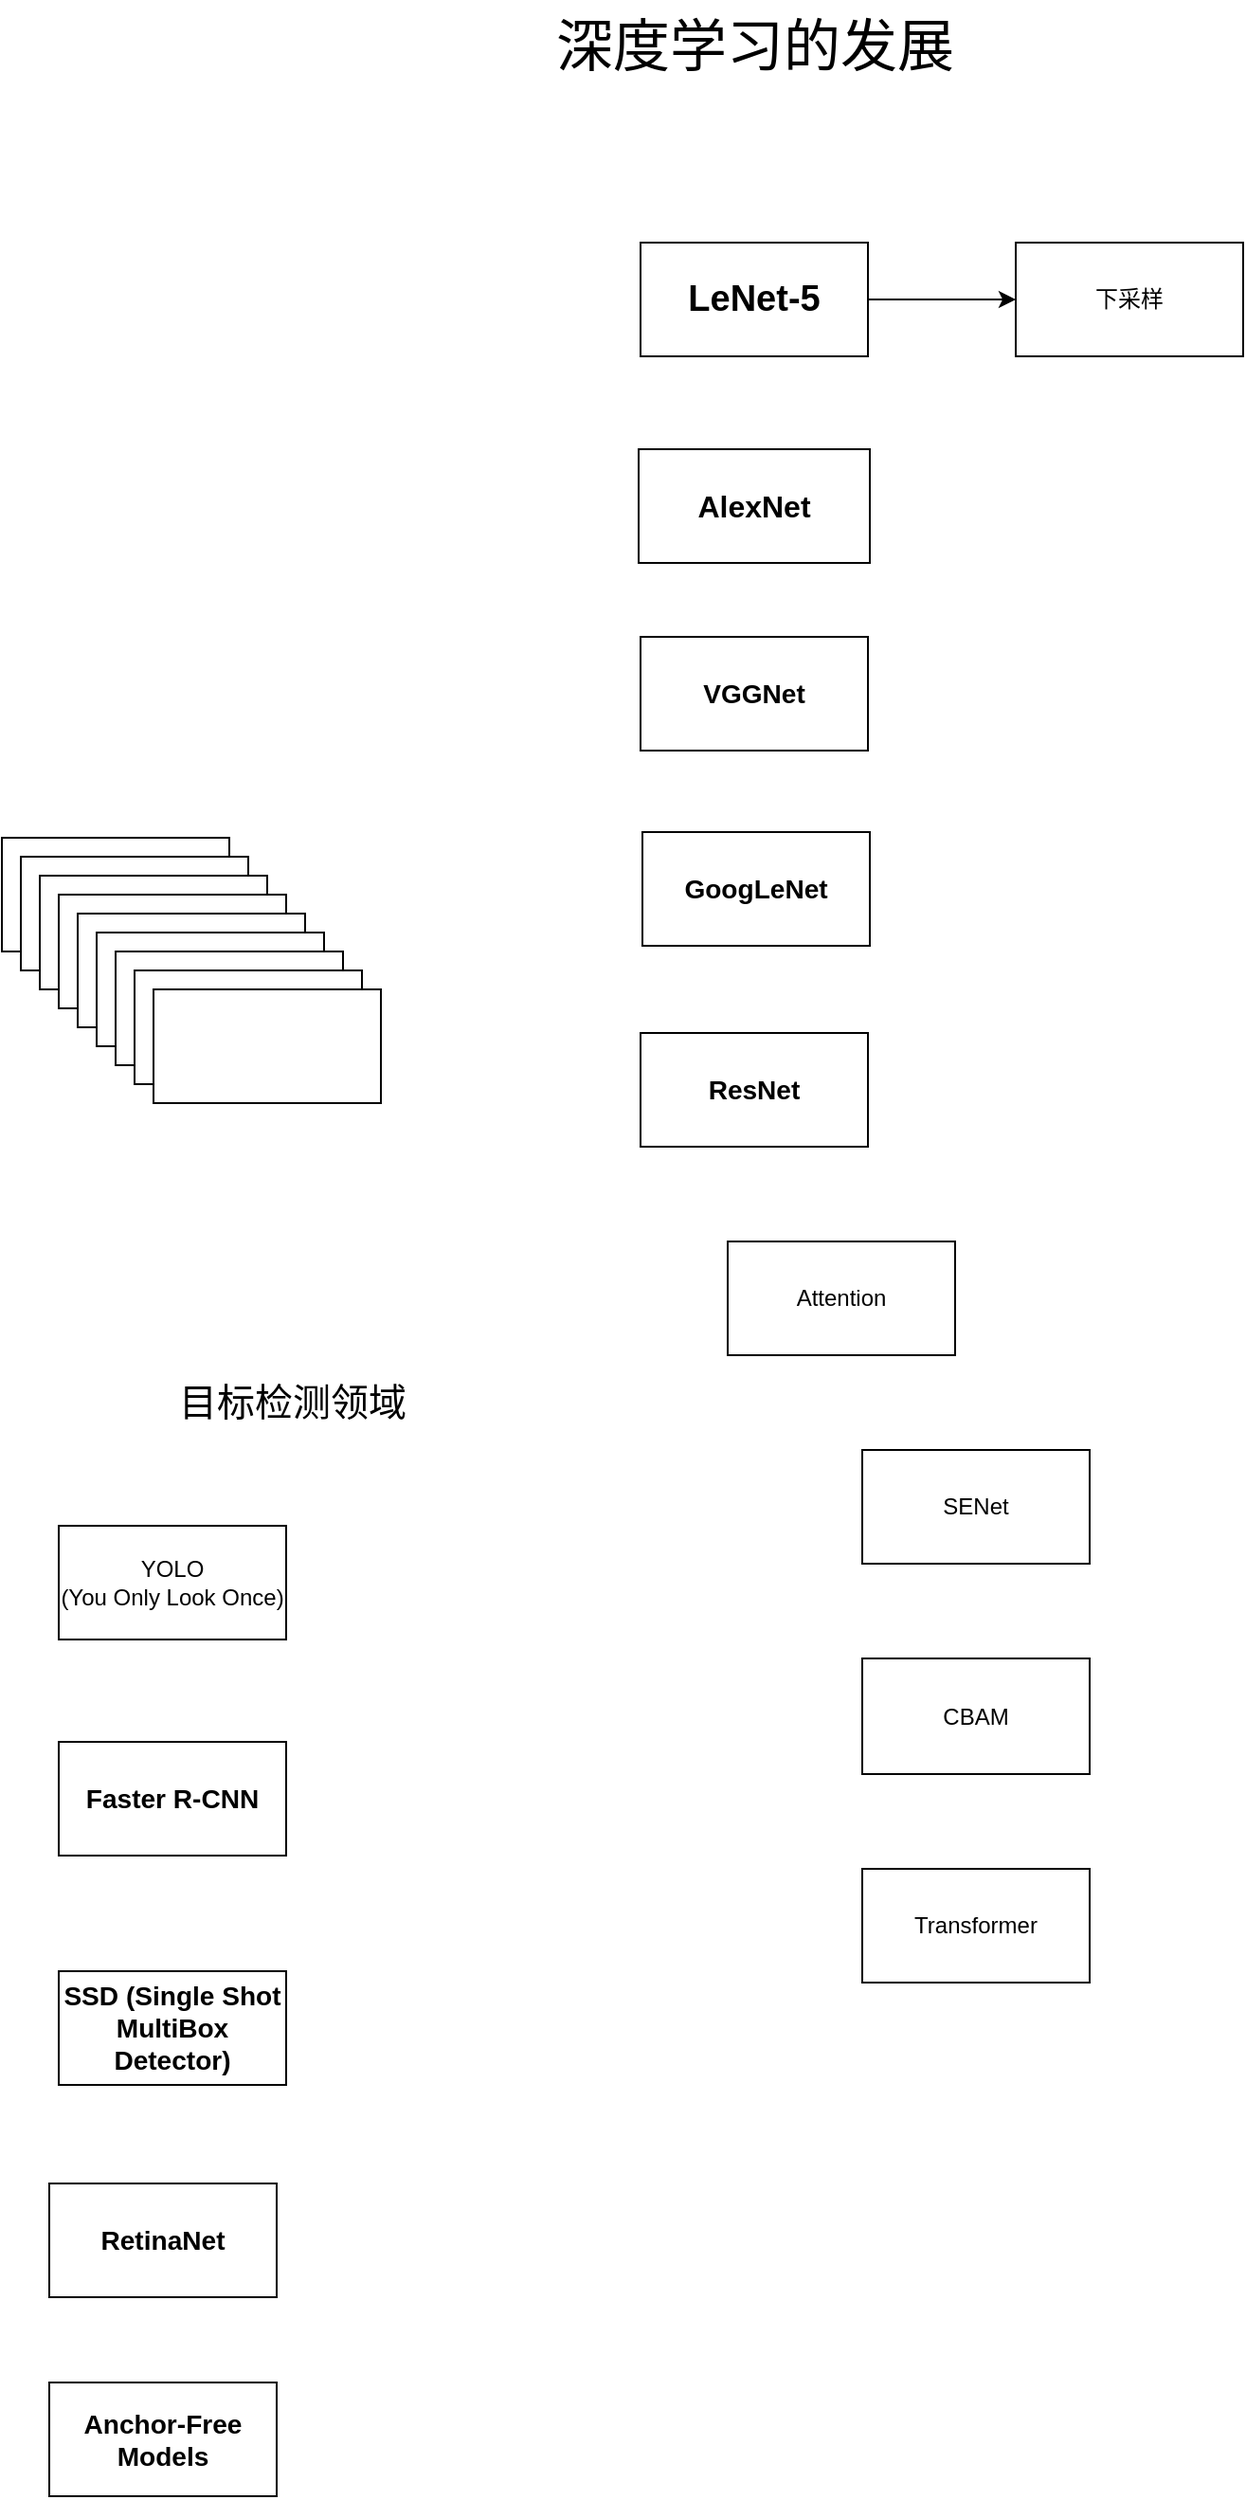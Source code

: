 <mxfile version="23.1.8" type="github">
  <diagram name="Page-1" id="WEH9xrTXncNTX4dx-r0v">
    <mxGraphModel dx="1374" dy="652" grid="0" gridSize="10" guides="1" tooltips="1" connect="1" arrows="1" fold="1" page="1" pageScale="1" pageWidth="850" pageHeight="1100" math="1" shadow="0">
      <root>
        <mxCell id="0" />
        <mxCell id="1" parent="0" />
        <mxCell id="t3D_3zhIY8ktZxlL6efK-1" value="&lt;h3 style=&quot;font-size: 15px;&quot;&gt;&lt;font style=&quot;font-size: 16px;&quot;&gt;AlexNet&lt;/font&gt;&lt;/h3&gt;" style="whiteSpace=wrap;html=1;" vertex="1" parent="1">
          <mxGeometry x="344" y="258" width="122" height="60" as="geometry" />
        </mxCell>
        <mxCell id="t3D_3zhIY8ktZxlL6efK-8" value="" style="edgeStyle=orthogonalEdgeStyle;rounded=0;orthogonalLoop=1;jettySize=auto;html=1;" edge="1" parent="1" source="t3D_3zhIY8ktZxlL6efK-2" target="t3D_3zhIY8ktZxlL6efK-3">
          <mxGeometry relative="1" as="geometry" />
        </mxCell>
        <mxCell id="t3D_3zhIY8ktZxlL6efK-2" value="&lt;h3 style=&quot;font-size: 19px;&quot;&gt;LeNet-5&lt;/h3&gt;" style="whiteSpace=wrap;html=1;" vertex="1" parent="1">
          <mxGeometry x="345" y="149" width="120" height="60" as="geometry" />
        </mxCell>
        <mxCell id="t3D_3zhIY8ktZxlL6efK-3" value="下采样" style="rounded=0;whiteSpace=wrap;html=1;" vertex="1" parent="1">
          <mxGeometry x="543" y="149" width="120" height="60" as="geometry" />
        </mxCell>
        <mxCell id="t3D_3zhIY8ktZxlL6efK-4" value="&lt;h3&gt;GoogLeNet&lt;/h3&gt;" style="rounded=0;whiteSpace=wrap;html=1;" vertex="1" parent="1">
          <mxGeometry x="346" y="460" width="120" height="60" as="geometry" />
        </mxCell>
        <mxCell id="t3D_3zhIY8ktZxlL6efK-5" value="&lt;h3&gt;ResNet&lt;/h3&gt;" style="rounded=0;whiteSpace=wrap;html=1;" vertex="1" parent="1">
          <mxGeometry x="345" y="566" width="120" height="60" as="geometry" />
        </mxCell>
        <mxCell id="t3D_3zhIY8ktZxlL6efK-6" value="&lt;h3&gt;VGGNet&lt;/h3&gt;" style="rounded=0;whiteSpace=wrap;html=1;" vertex="1" parent="1">
          <mxGeometry x="345" y="357" width="120" height="60" as="geometry" />
        </mxCell>
        <mxCell id="t3D_3zhIY8ktZxlL6efK-7" value="&lt;font style=&quot;font-size: 30px;&quot;&gt;深度学习的发展&lt;br&gt;&lt;/font&gt;" style="text;html=1;align=center;verticalAlign=middle;resizable=0;points=[];autosize=1;strokeColor=none;fillColor=none;" vertex="1" parent="1">
          <mxGeometry x="291" y="21" width="228" height="48" as="geometry" />
        </mxCell>
        <mxCell id="t3D_3zhIY8ktZxlL6efK-9" value="" style="rounded=0;whiteSpace=wrap;html=1;" vertex="1" parent="1">
          <mxGeometry x="8" y="463" width="120" height="60" as="geometry" />
        </mxCell>
        <mxCell id="t3D_3zhIY8ktZxlL6efK-10" value="" style="rounded=0;whiteSpace=wrap;html=1;" vertex="1" parent="1">
          <mxGeometry x="18" y="473" width="120" height="60" as="geometry" />
        </mxCell>
        <mxCell id="t3D_3zhIY8ktZxlL6efK-11" value="" style="rounded=0;whiteSpace=wrap;html=1;" vertex="1" parent="1">
          <mxGeometry x="28" y="483" width="120" height="60" as="geometry" />
        </mxCell>
        <mxCell id="t3D_3zhIY8ktZxlL6efK-12" value="" style="rounded=0;whiteSpace=wrap;html=1;" vertex="1" parent="1">
          <mxGeometry x="38" y="493" width="120" height="60" as="geometry" />
        </mxCell>
        <mxCell id="t3D_3zhIY8ktZxlL6efK-13" value="" style="rounded=0;whiteSpace=wrap;html=1;" vertex="1" parent="1">
          <mxGeometry x="48" y="503" width="120" height="60" as="geometry" />
        </mxCell>
        <mxCell id="t3D_3zhIY8ktZxlL6efK-14" value="" style="rounded=0;whiteSpace=wrap;html=1;" vertex="1" parent="1">
          <mxGeometry x="58" y="513" width="120" height="60" as="geometry" />
        </mxCell>
        <mxCell id="t3D_3zhIY8ktZxlL6efK-15" value="" style="rounded=0;whiteSpace=wrap;html=1;" vertex="1" parent="1">
          <mxGeometry x="68" y="523" width="120" height="60" as="geometry" />
        </mxCell>
        <mxCell id="t3D_3zhIY8ktZxlL6efK-16" value="" style="rounded=0;whiteSpace=wrap;html=1;" vertex="1" parent="1">
          <mxGeometry x="78" y="533" width="120" height="60" as="geometry" />
        </mxCell>
        <mxCell id="t3D_3zhIY8ktZxlL6efK-17" value="" style="rounded=0;whiteSpace=wrap;html=1;" vertex="1" parent="1">
          <mxGeometry x="88" y="543" width="120" height="60" as="geometry" />
        </mxCell>
        <mxCell id="t3D_3zhIY8ktZxlL6efK-18" value="Transformer" style="rounded=0;whiteSpace=wrap;html=1;" vertex="1" parent="1">
          <mxGeometry x="462" y="1007" width="120" height="60" as="geometry" />
        </mxCell>
        <mxCell id="t3D_3zhIY8ktZxlL6efK-19" value="CBAM" style="rounded=0;whiteSpace=wrap;html=1;" vertex="1" parent="1">
          <mxGeometry x="462" y="896" width="120" height="61" as="geometry" />
        </mxCell>
        <mxCell id="t3D_3zhIY8ktZxlL6efK-20" value="SENet" style="rounded=0;whiteSpace=wrap;html=1;" vertex="1" parent="1">
          <mxGeometry x="462" y="786" width="120" height="60" as="geometry" />
        </mxCell>
        <mxCell id="t3D_3zhIY8ktZxlL6efK-21" value="Attention" style="rounded=0;whiteSpace=wrap;html=1;" vertex="1" parent="1">
          <mxGeometry x="391" y="676" width="120" height="60" as="geometry" />
        </mxCell>
        <mxCell id="t3D_3zhIY8ktZxlL6efK-22" value="&lt;h3&gt;Anchor-Free Models &lt;/h3&gt;" style="rounded=0;whiteSpace=wrap;html=1;" vertex="1" parent="1">
          <mxGeometry x="33" y="1278" width="120" height="60" as="geometry" />
        </mxCell>
        <mxCell id="t3D_3zhIY8ktZxlL6efK-23" value="&lt;h3&gt;RetinaNet&lt;/h3&gt;" style="rounded=0;whiteSpace=wrap;html=1;" vertex="1" parent="1">
          <mxGeometry x="33" y="1173" width="120" height="60" as="geometry" />
        </mxCell>
        <mxCell id="t3D_3zhIY8ktZxlL6efK-24" value="&lt;h3&gt; SSD (Single Shot MultiBox Detector)&lt;/h3&gt;" style="rounded=0;whiteSpace=wrap;html=1;" vertex="1" parent="1">
          <mxGeometry x="38" y="1061" width="120" height="60" as="geometry" />
        </mxCell>
        <mxCell id="t3D_3zhIY8ktZxlL6efK-25" value="&lt;h3&gt;Faster R-CNN&lt;/h3&gt;" style="rounded=0;whiteSpace=wrap;html=1;" vertex="1" parent="1">
          <mxGeometry x="38" y="940" width="120" height="60" as="geometry" />
        </mxCell>
        <mxCell id="t3D_3zhIY8ktZxlL6efK-26" value="&lt;div&gt;YOLO&lt;/div&gt;&lt;div&gt;(You Only Look Once)&lt;/div&gt;" style="rounded=0;whiteSpace=wrap;html=1;" vertex="1" parent="1">
          <mxGeometry x="38" y="826" width="120" height="60" as="geometry" />
        </mxCell>
        <mxCell id="t3D_3zhIY8ktZxlL6efK-27" value="&lt;font style=&quot;font-size: 20px;&quot;&gt;目标检测领域&lt;/font&gt;" style="text;html=1;align=center;verticalAlign=middle;resizable=0;points=[];autosize=1;strokeColor=none;fillColor=none;" vertex="1" parent="1">
          <mxGeometry x="92" y="742" width="138" height="36" as="geometry" />
        </mxCell>
      </root>
    </mxGraphModel>
  </diagram>
</mxfile>
